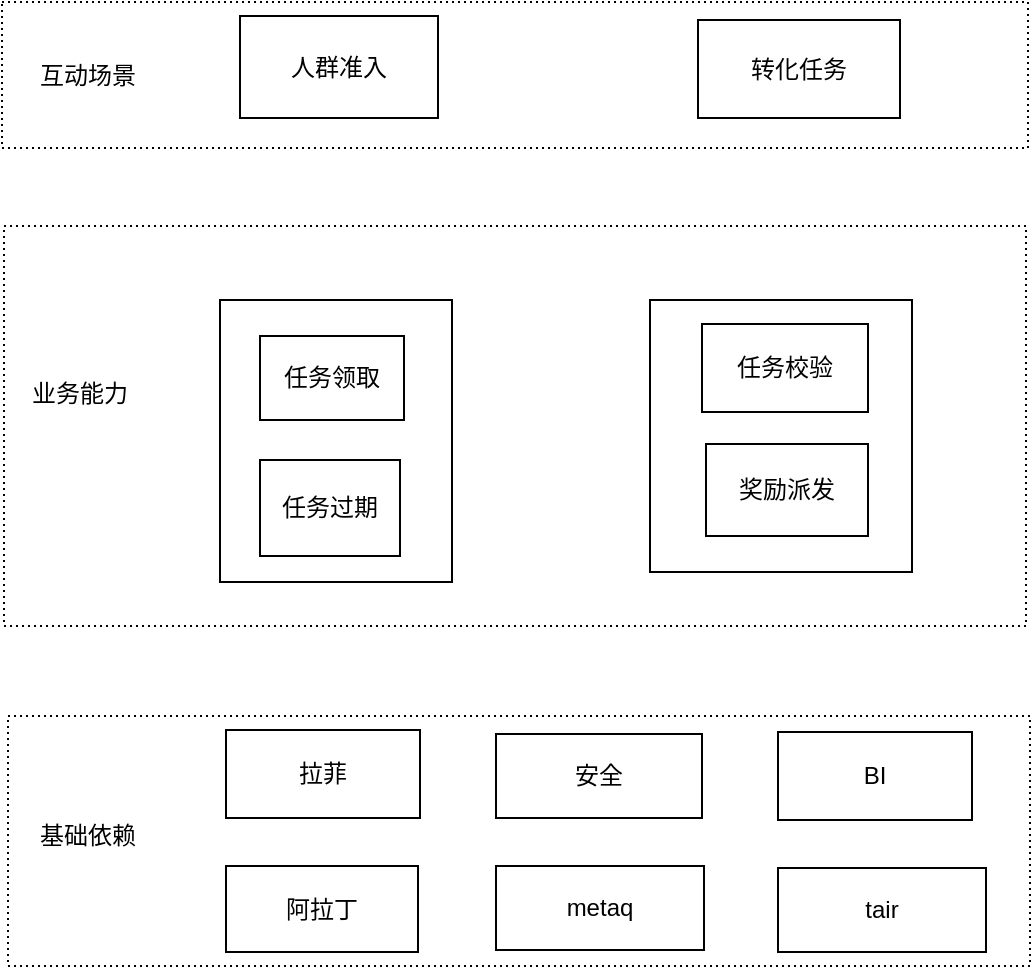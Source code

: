 <mxfile version="15.7.3" type="github">
  <diagram id="64iXXXK9wcR_y5qOj70M" name="Page-1">
    <mxGraphModel dx="2066" dy="1133" grid="0" gridSize="10" guides="1" tooltips="1" connect="1" arrows="1" fold="1" page="1" pageScale="1" pageWidth="827" pageHeight="1169" math="0" shadow="0">
      <root>
        <mxCell id="0" />
        <mxCell id="1" parent="0" />
        <mxCell id="NdFDT2MqYunpTDE2g-q0-1" value="" style="rounded=0;whiteSpace=wrap;html=1;dashed=1;dashPattern=1 2;" vertex="1" parent="1">
          <mxGeometry x="41" y="213" width="511" height="200" as="geometry" />
        </mxCell>
        <mxCell id="NdFDT2MqYunpTDE2g-q0-2" value="" style="rounded=0;whiteSpace=wrap;html=1;dashed=1;dashPattern=1 2;" vertex="1" parent="1">
          <mxGeometry x="40" y="101" width="513" height="73" as="geometry" />
        </mxCell>
        <mxCell id="NdFDT2MqYunpTDE2g-q0-3" value="人群准入" style="rounded=0;whiteSpace=wrap;html=1;" vertex="1" parent="1">
          <mxGeometry x="159" y="108" width="99" height="51" as="geometry" />
        </mxCell>
        <mxCell id="NdFDT2MqYunpTDE2g-q0-4" value="转化任务" style="rounded=0;whiteSpace=wrap;html=1;" vertex="1" parent="1">
          <mxGeometry x="388" y="110" width="101" height="49" as="geometry" />
        </mxCell>
        <mxCell id="NdFDT2MqYunpTDE2g-q0-5" value="" style="rounded=0;whiteSpace=wrap;html=1;" vertex="1" parent="1">
          <mxGeometry x="149" y="250" width="116" height="141" as="geometry" />
        </mxCell>
        <mxCell id="NdFDT2MqYunpTDE2g-q0-6" value="" style="rounded=0;whiteSpace=wrap;html=1;" vertex="1" parent="1">
          <mxGeometry x="364" y="250" width="131" height="136" as="geometry" />
        </mxCell>
        <mxCell id="NdFDT2MqYunpTDE2g-q0-7" value="任务领取" style="rounded=0;whiteSpace=wrap;html=1;" vertex="1" parent="1">
          <mxGeometry x="169" y="268" width="72" height="42" as="geometry" />
        </mxCell>
        <mxCell id="NdFDT2MqYunpTDE2g-q0-8" value="任务过期" style="rounded=0;whiteSpace=wrap;html=1;" vertex="1" parent="1">
          <mxGeometry x="169" y="330" width="70" height="48" as="geometry" />
        </mxCell>
        <mxCell id="NdFDT2MqYunpTDE2g-q0-9" value="任务校验" style="rounded=0;whiteSpace=wrap;html=1;" vertex="1" parent="1">
          <mxGeometry x="390" y="262" width="83" height="44" as="geometry" />
        </mxCell>
        <mxCell id="NdFDT2MqYunpTDE2g-q0-10" value="奖励派发" style="rounded=0;whiteSpace=wrap;html=1;" vertex="1" parent="1">
          <mxGeometry x="392" y="322" width="81" height="46" as="geometry" />
        </mxCell>
        <mxCell id="NdFDT2MqYunpTDE2g-q0-11" value="" style="rounded=0;whiteSpace=wrap;html=1;dashed=1;dashPattern=1 2;" vertex="1" parent="1">
          <mxGeometry x="43" y="458" width="511" height="125" as="geometry" />
        </mxCell>
        <mxCell id="NdFDT2MqYunpTDE2g-q0-12" value="拉菲" style="rounded=0;whiteSpace=wrap;html=1;" vertex="1" parent="1">
          <mxGeometry x="152" y="465" width="97" height="44" as="geometry" />
        </mxCell>
        <mxCell id="NdFDT2MqYunpTDE2g-q0-13" value="安全" style="rounded=0;whiteSpace=wrap;html=1;" vertex="1" parent="1">
          <mxGeometry x="287" y="467" width="103" height="42" as="geometry" />
        </mxCell>
        <mxCell id="NdFDT2MqYunpTDE2g-q0-14" value="BI" style="rounded=0;whiteSpace=wrap;html=1;" vertex="1" parent="1">
          <mxGeometry x="428" y="466" width="97" height="44" as="geometry" />
        </mxCell>
        <mxCell id="NdFDT2MqYunpTDE2g-q0-15" value="阿拉丁" style="rounded=0;whiteSpace=wrap;html=1;" vertex="1" parent="1">
          <mxGeometry x="152" y="533" width="96" height="43" as="geometry" />
        </mxCell>
        <mxCell id="NdFDT2MqYunpTDE2g-q0-16" value="metaq" style="rounded=0;whiteSpace=wrap;html=1;" vertex="1" parent="1">
          <mxGeometry x="287" y="533" width="104" height="42" as="geometry" />
        </mxCell>
        <mxCell id="NdFDT2MqYunpTDE2g-q0-17" value="tair" style="rounded=0;whiteSpace=wrap;html=1;" vertex="1" parent="1">
          <mxGeometry x="428" y="534" width="104" height="42" as="geometry" />
        </mxCell>
        <mxCell id="NdFDT2MqYunpTDE2g-q0-18" value="互动场景" style="text;html=1;strokeColor=none;fillColor=none;align=center;verticalAlign=middle;whiteSpace=wrap;rounded=0;" vertex="1" parent="1">
          <mxGeometry x="53" y="123" width="60" height="30" as="geometry" />
        </mxCell>
        <mxCell id="NdFDT2MqYunpTDE2g-q0-19" value="业务能力" style="text;html=1;strokeColor=none;fillColor=none;align=center;verticalAlign=middle;whiteSpace=wrap;rounded=0;" vertex="1" parent="1">
          <mxGeometry x="49" y="282" width="60" height="30" as="geometry" />
        </mxCell>
        <mxCell id="NdFDT2MqYunpTDE2g-q0-20" value="基础依赖" style="text;html=1;strokeColor=none;fillColor=none;align=center;verticalAlign=middle;whiteSpace=wrap;rounded=0;" vertex="1" parent="1">
          <mxGeometry x="53" y="503" width="60" height="30" as="geometry" />
        </mxCell>
      </root>
    </mxGraphModel>
  </diagram>
</mxfile>
